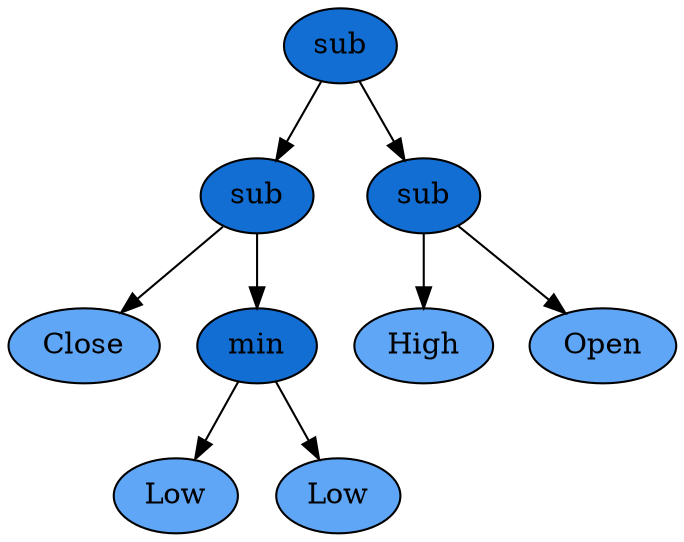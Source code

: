 digraph program {
node [style=filled]
0 [label="sub", fillcolor="#136ed4"] ;
1 [label="sub", fillcolor="#136ed4"] ;
2 [label="Close", fillcolor="#60a6f6"] ;
3 [label="min", fillcolor="#136ed4"] ;
4 [label="Low", fillcolor="#60a6f6"] ;
5 [label="Low", fillcolor="#60a6f6"] ;
3 -> 5 ;
3 -> 4 ;
1 -> 3 ;
1 -> 2 ;
6 [label="sub", fillcolor="#136ed4"] ;
7 [label="High", fillcolor="#60a6f6"] ;
8 [label="Open", fillcolor="#60a6f6"] ;
6 -> 8 ;
6 -> 7 ;
0 -> 6 ;
0 -> 1 ;
}
